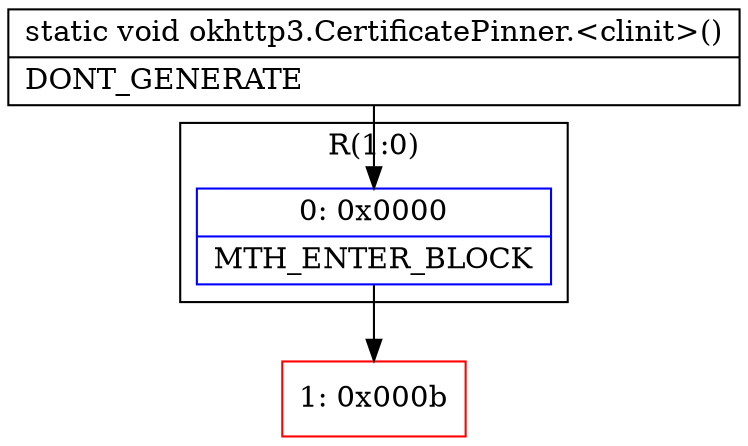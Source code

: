 digraph "CFG forokhttp3.CertificatePinner.\<clinit\>()V" {
subgraph cluster_Region_668894813 {
label = "R(1:0)";
node [shape=record,color=blue];
Node_0 [shape=record,label="{0\:\ 0x0000|MTH_ENTER_BLOCK\l}"];
}
Node_1 [shape=record,color=red,label="{1\:\ 0x000b}"];
MethodNode[shape=record,label="{static void okhttp3.CertificatePinner.\<clinit\>()  | DONT_GENERATE\l}"];
MethodNode -> Node_0;
Node_0 -> Node_1;
}

